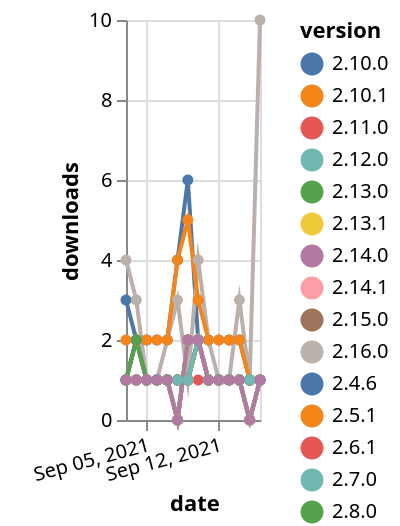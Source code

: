 {"$schema": "https://vega.github.io/schema/vega-lite/v5.json", "description": "A simple bar chart with embedded data.", "data": {"values": [{"date": "2021-09-03", "total": 321, "delta": 1, "version": "2.8.9"}, {"date": "2021-09-04", "total": 323, "delta": 2, "version": "2.8.9"}, {"date": "2021-09-05", "total": 324, "delta": 1, "version": "2.8.9"}, {"date": "2021-09-06", "total": 325, "delta": 1, "version": "2.8.9"}, {"date": "2021-09-07", "total": 326, "delta": 1, "version": "2.8.9"}, {"date": "2021-09-08", "total": 326, "delta": 0, "version": "2.8.9"}, {"date": "2021-09-09", "total": 328, "delta": 2, "version": "2.8.9"}, {"date": "2021-09-10", "total": 330, "delta": 2, "version": "2.8.9"}, {"date": "2021-09-11", "total": 331, "delta": 1, "version": "2.8.9"}, {"date": "2021-09-12", "total": 332, "delta": 1, "version": "2.8.9"}, {"date": "2021-09-13", "total": 333, "delta": 1, "version": "2.8.9"}, {"date": "2021-09-14", "total": 334, "delta": 1, "version": "2.8.9"}, {"date": "2021-09-15", "total": 334, "delta": 0, "version": "2.8.9"}, {"date": "2021-09-16", "total": 335, "delta": 1, "version": "2.8.9"}, {"date": "2021-09-03", "total": 402, "delta": 1, "version": "2.8.6"}, {"date": "2021-09-04", "total": 403, "delta": 1, "version": "2.8.6"}, {"date": "2021-09-05", "total": 404, "delta": 1, "version": "2.8.6"}, {"date": "2021-09-06", "total": 405, "delta": 1, "version": "2.8.6"}, {"date": "2021-09-07", "total": 406, "delta": 1, "version": "2.8.6"}, {"date": "2021-09-08", "total": 406, "delta": 0, "version": "2.8.6"}, {"date": "2021-09-09", "total": 408, "delta": 2, "version": "2.8.6"}, {"date": "2021-09-10", "total": 410, "delta": 2, "version": "2.8.6"}, {"date": "2021-09-11", "total": 411, "delta": 1, "version": "2.8.6"}, {"date": "2021-09-12", "total": 412, "delta": 1, "version": "2.8.6"}, {"date": "2021-09-13", "total": 413, "delta": 1, "version": "2.8.6"}, {"date": "2021-09-14", "total": 414, "delta": 1, "version": "2.8.6"}, {"date": "2021-09-15", "total": 414, "delta": 0, "version": "2.8.6"}, {"date": "2021-09-16", "total": 415, "delta": 1, "version": "2.8.6"}, {"date": "2021-09-03", "total": 204, "delta": 1, "version": "2.8.8"}, {"date": "2021-09-04", "total": 205, "delta": 1, "version": "2.8.8"}, {"date": "2021-09-05", "total": 206, "delta": 1, "version": "2.8.8"}, {"date": "2021-09-06", "total": 207, "delta": 1, "version": "2.8.8"}, {"date": "2021-09-07", "total": 208, "delta": 1, "version": "2.8.8"}, {"date": "2021-09-08", "total": 208, "delta": 0, "version": "2.8.8"}, {"date": "2021-09-09", "total": 210, "delta": 2, "version": "2.8.8"}, {"date": "2021-09-10", "total": 212, "delta": 2, "version": "2.8.8"}, {"date": "2021-09-11", "total": 213, "delta": 1, "version": "2.8.8"}, {"date": "2021-09-12", "total": 214, "delta": 1, "version": "2.8.8"}, {"date": "2021-09-13", "total": 215, "delta": 1, "version": "2.8.8"}, {"date": "2021-09-14", "total": 216, "delta": 1, "version": "2.8.8"}, {"date": "2021-09-15", "total": 216, "delta": 0, "version": "2.8.8"}, {"date": "2021-09-16", "total": 217, "delta": 1, "version": "2.8.8"}, {"date": "2021-09-03", "total": 244, "delta": 1, "version": "2.15.0"}, {"date": "2021-09-04", "total": 245, "delta": 1, "version": "2.15.0"}, {"date": "2021-09-05", "total": 246, "delta": 1, "version": "2.15.0"}, {"date": "2021-09-06", "total": 247, "delta": 1, "version": "2.15.0"}, {"date": "2021-09-07", "total": 248, "delta": 1, "version": "2.15.0"}, {"date": "2021-09-08", "total": 249, "delta": 1, "version": "2.15.0"}, {"date": "2021-09-09", "total": 250, "delta": 1, "version": "2.15.0"}, {"date": "2021-09-10", "total": 252, "delta": 2, "version": "2.15.0"}, {"date": "2021-09-11", "total": 253, "delta": 1, "version": "2.15.0"}, {"date": "2021-09-12", "total": 254, "delta": 1, "version": "2.15.0"}, {"date": "2021-09-13", "total": 255, "delta": 1, "version": "2.15.0"}, {"date": "2021-09-14", "total": 256, "delta": 1, "version": "2.15.0"}, {"date": "2021-09-15", "total": 257, "delta": 1, "version": "2.15.0"}, {"date": "2021-09-16", "total": 258, "delta": 1, "version": "2.15.0"}, {"date": "2021-09-03", "total": 234, "delta": 1, "version": "2.8.7"}, {"date": "2021-09-04", "total": 235, "delta": 1, "version": "2.8.7"}, {"date": "2021-09-05", "total": 236, "delta": 1, "version": "2.8.7"}, {"date": "2021-09-06", "total": 237, "delta": 1, "version": "2.8.7"}, {"date": "2021-09-07", "total": 238, "delta": 1, "version": "2.8.7"}, {"date": "2021-09-08", "total": 238, "delta": 0, "version": "2.8.7"}, {"date": "2021-09-09", "total": 240, "delta": 2, "version": "2.8.7"}, {"date": "2021-09-10", "total": 242, "delta": 2, "version": "2.8.7"}, {"date": "2021-09-11", "total": 243, "delta": 1, "version": "2.8.7"}, {"date": "2021-09-12", "total": 244, "delta": 1, "version": "2.8.7"}, {"date": "2021-09-13", "total": 245, "delta": 1, "version": "2.8.7"}, {"date": "2021-09-14", "total": 246, "delta": 1, "version": "2.8.7"}, {"date": "2021-09-15", "total": 246, "delta": 0, "version": "2.8.7"}, {"date": "2021-09-16", "total": 247, "delta": 1, "version": "2.8.7"}, {"date": "2021-09-03", "total": 341, "delta": 1, "version": "2.11.0"}, {"date": "2021-09-04", "total": 342, "delta": 1, "version": "2.11.0"}, {"date": "2021-09-05", "total": 343, "delta": 1, "version": "2.11.0"}, {"date": "2021-09-06", "total": 344, "delta": 1, "version": "2.11.0"}, {"date": "2021-09-07", "total": 345, "delta": 1, "version": "2.11.0"}, {"date": "2021-09-08", "total": 346, "delta": 1, "version": "2.11.0"}, {"date": "2021-09-09", "total": 347, "delta": 1, "version": "2.11.0"}, {"date": "2021-09-10", "total": 348, "delta": 1, "version": "2.11.0"}, {"date": "2021-09-11", "total": 349, "delta": 1, "version": "2.11.0"}, {"date": "2021-09-12", "total": 350, "delta": 1, "version": "2.11.0"}, {"date": "2021-09-13", "total": 351, "delta": 1, "version": "2.11.0"}, {"date": "2021-09-14", "total": 352, "delta": 1, "version": "2.11.0"}, {"date": "2021-09-15", "total": 353, "delta": 1, "version": "2.11.0"}, {"date": "2021-09-16", "total": 354, "delta": 1, "version": "2.11.0"}, {"date": "2021-09-03", "total": 3120, "delta": 3, "version": "2.4.6"}, {"date": "2021-09-04", "total": 3122, "delta": 2, "version": "2.4.6"}, {"date": "2021-09-05", "total": 3124, "delta": 2, "version": "2.4.6"}, {"date": "2021-09-06", "total": 3126, "delta": 2, "version": "2.4.6"}, {"date": "2021-09-07", "total": 3128, "delta": 2, "version": "2.4.6"}, {"date": "2021-09-08", "total": 3132, "delta": 4, "version": "2.4.6"}, {"date": "2021-09-09", "total": 3138, "delta": 6, "version": "2.4.6"}, {"date": "2021-09-10", "total": 3140, "delta": 2, "version": "2.4.6"}, {"date": "2021-09-11", "total": 3142, "delta": 2, "version": "2.4.6"}, {"date": "2021-09-12", "total": 3144, "delta": 2, "version": "2.4.6"}, {"date": "2021-09-13", "total": 3146, "delta": 2, "version": "2.4.6"}, {"date": "2021-09-14", "total": 3148, "delta": 2, "version": "2.4.6"}, {"date": "2021-09-15", "total": 3149, "delta": 1, "version": "2.4.6"}, {"date": "2021-09-16", "total": 3150, "delta": 1, "version": "2.4.6"}, {"date": "2021-09-03", "total": 664, "delta": 1, "version": "2.6.1"}, {"date": "2021-09-04", "total": 666, "delta": 2, "version": "2.6.1"}, {"date": "2021-09-05", "total": 667, "delta": 1, "version": "2.6.1"}, {"date": "2021-09-06", "total": 668, "delta": 1, "version": "2.6.1"}, {"date": "2021-09-07", "total": 669, "delta": 1, "version": "2.6.1"}, {"date": "2021-09-08", "total": 669, "delta": 0, "version": "2.6.1"}, {"date": "2021-09-09", "total": 671, "delta": 2, "version": "2.6.1"}, {"date": "2021-09-10", "total": 673, "delta": 2, "version": "2.6.1"}, {"date": "2021-09-11", "total": 674, "delta": 1, "version": "2.6.1"}, {"date": "2021-09-12", "total": 675, "delta": 1, "version": "2.6.1"}, {"date": "2021-09-13", "total": 676, "delta": 1, "version": "2.6.1"}, {"date": "2021-09-14", "total": 677, "delta": 1, "version": "2.6.1"}, {"date": "2021-09-15", "total": 677, "delta": 0, "version": "2.6.1"}, {"date": "2021-09-16", "total": 678, "delta": 1, "version": "2.6.1"}, {"date": "2021-09-03", "total": 275, "delta": 1, "version": "2.13.1"}, {"date": "2021-09-04", "total": 276, "delta": 1, "version": "2.13.1"}, {"date": "2021-09-05", "total": 277, "delta": 1, "version": "2.13.1"}, {"date": "2021-09-06", "total": 278, "delta": 1, "version": "2.13.1"}, {"date": "2021-09-07", "total": 279, "delta": 1, "version": "2.13.1"}, {"date": "2021-09-08", "total": 280, "delta": 1, "version": "2.13.1"}, {"date": "2021-09-09", "total": 281, "delta": 1, "version": "2.13.1"}, {"date": "2021-09-10", "total": 283, "delta": 2, "version": "2.13.1"}, {"date": "2021-09-11", "total": 284, "delta": 1, "version": "2.13.1"}, {"date": "2021-09-12", "total": 285, "delta": 1, "version": "2.13.1"}, {"date": "2021-09-13", "total": 286, "delta": 1, "version": "2.13.1"}, {"date": "2021-09-14", "total": 287, "delta": 1, "version": "2.13.1"}, {"date": "2021-09-15", "total": 288, "delta": 1, "version": "2.13.1"}, {"date": "2021-09-16", "total": 289, "delta": 1, "version": "2.13.1"}, {"date": "2021-09-03", "total": 174, "delta": 1, "version": "2.10.1"}, {"date": "2021-09-04", "total": 175, "delta": 1, "version": "2.10.1"}, {"date": "2021-09-05", "total": 176, "delta": 1, "version": "2.10.1"}, {"date": "2021-09-06", "total": 177, "delta": 1, "version": "2.10.1"}, {"date": "2021-09-07", "total": 178, "delta": 1, "version": "2.10.1"}, {"date": "2021-09-08", "total": 179, "delta": 1, "version": "2.10.1"}, {"date": "2021-09-09", "total": 180, "delta": 1, "version": "2.10.1"}, {"date": "2021-09-10", "total": 182, "delta": 2, "version": "2.10.1"}, {"date": "2021-09-11", "total": 183, "delta": 1, "version": "2.10.1"}, {"date": "2021-09-12", "total": 184, "delta": 1, "version": "2.10.1"}, {"date": "2021-09-13", "total": 185, "delta": 1, "version": "2.10.1"}, {"date": "2021-09-14", "total": 186, "delta": 1, "version": "2.10.1"}, {"date": "2021-09-15", "total": 187, "delta": 1, "version": "2.10.1"}, {"date": "2021-09-16", "total": 188, "delta": 1, "version": "2.10.1"}, {"date": "2021-09-03", "total": 498, "delta": 1, "version": "2.9.0"}, {"date": "2021-09-04", "total": 499, "delta": 1, "version": "2.9.0"}, {"date": "2021-09-05", "total": 500, "delta": 1, "version": "2.9.0"}, {"date": "2021-09-06", "total": 501, "delta": 1, "version": "2.9.0"}, {"date": "2021-09-07", "total": 502, "delta": 1, "version": "2.9.0"}, {"date": "2021-09-08", "total": 502, "delta": 0, "version": "2.9.0"}, {"date": "2021-09-09", "total": 504, "delta": 2, "version": "2.9.0"}, {"date": "2021-09-10", "total": 506, "delta": 2, "version": "2.9.0"}, {"date": "2021-09-11", "total": 507, "delta": 1, "version": "2.9.0"}, {"date": "2021-09-12", "total": 508, "delta": 1, "version": "2.9.0"}, {"date": "2021-09-13", "total": 509, "delta": 1, "version": "2.9.0"}, {"date": "2021-09-14", "total": 510, "delta": 1, "version": "2.9.0"}, {"date": "2021-09-15", "total": 510, "delta": 0, "version": "2.9.0"}, {"date": "2021-09-16", "total": 511, "delta": 1, "version": "2.9.0"}, {"date": "2021-09-03", "total": 347, "delta": 4, "version": "2.16.0"}, {"date": "2021-09-04", "total": 350, "delta": 3, "version": "2.16.0"}, {"date": "2021-09-05", "total": 351, "delta": 1, "version": "2.16.0"}, {"date": "2021-09-06", "total": 352, "delta": 1, "version": "2.16.0"}, {"date": "2021-09-07", "total": 354, "delta": 2, "version": "2.16.0"}, {"date": "2021-09-08", "total": 357, "delta": 3, "version": "2.16.0"}, {"date": "2021-09-09", "total": 358, "delta": 1, "version": "2.16.0"}, {"date": "2021-09-10", "total": 362, "delta": 4, "version": "2.16.0"}, {"date": "2021-09-11", "total": 364, "delta": 2, "version": "2.16.0"}, {"date": "2021-09-12", "total": 365, "delta": 1, "version": "2.16.0"}, {"date": "2021-09-13", "total": 366, "delta": 1, "version": "2.16.0"}, {"date": "2021-09-14", "total": 369, "delta": 3, "version": "2.16.0"}, {"date": "2021-09-15", "total": 370, "delta": 1, "version": "2.16.0"}, {"date": "2021-09-16", "total": 380, "delta": 10, "version": "2.16.0"}, {"date": "2021-09-03", "total": 3153, "delta": 2, "version": "2.5.1"}, {"date": "2021-09-04", "total": 3155, "delta": 2, "version": "2.5.1"}, {"date": "2021-09-05", "total": 3157, "delta": 2, "version": "2.5.1"}, {"date": "2021-09-06", "total": 3159, "delta": 2, "version": "2.5.1"}, {"date": "2021-09-07", "total": 3161, "delta": 2, "version": "2.5.1"}, {"date": "2021-09-08", "total": 3165, "delta": 4, "version": "2.5.1"}, {"date": "2021-09-09", "total": 3170, "delta": 5, "version": "2.5.1"}, {"date": "2021-09-10", "total": 3173, "delta": 3, "version": "2.5.1"}, {"date": "2021-09-11", "total": 3175, "delta": 2, "version": "2.5.1"}, {"date": "2021-09-12", "total": 3177, "delta": 2, "version": "2.5.1"}, {"date": "2021-09-13", "total": 3179, "delta": 2, "version": "2.5.1"}, {"date": "2021-09-14", "total": 3181, "delta": 2, "version": "2.5.1"}, {"date": "2021-09-15", "total": 3182, "delta": 1, "version": "2.5.1"}, {"date": "2021-09-16", "total": 3183, "delta": 1, "version": "2.5.1"}, {"date": "2021-09-03", "total": 1338, "delta": 1, "version": "2.8.0"}, {"date": "2021-09-04", "total": 1339, "delta": 1, "version": "2.8.0"}, {"date": "2021-09-05", "total": 1340, "delta": 1, "version": "2.8.0"}, {"date": "2021-09-06", "total": 1341, "delta": 1, "version": "2.8.0"}, {"date": "2021-09-07", "total": 1342, "delta": 1, "version": "2.8.0"}, {"date": "2021-09-08", "total": 1342, "delta": 0, "version": "2.8.0"}, {"date": "2021-09-09", "total": 1344, "delta": 2, "version": "2.8.0"}, {"date": "2021-09-10", "total": 1346, "delta": 2, "version": "2.8.0"}, {"date": "2021-09-11", "total": 1347, "delta": 1, "version": "2.8.0"}, {"date": "2021-09-12", "total": 1348, "delta": 1, "version": "2.8.0"}, {"date": "2021-09-13", "total": 1349, "delta": 1, "version": "2.8.0"}, {"date": "2021-09-14", "total": 1350, "delta": 1, "version": "2.8.0"}, {"date": "2021-09-15", "total": 1350, "delta": 0, "version": "2.8.0"}, {"date": "2021-09-16", "total": 1351, "delta": 1, "version": "2.8.0"}, {"date": "2021-09-03", "total": 192, "delta": 1, "version": "2.14.1"}, {"date": "2021-09-04", "total": 194, "delta": 2, "version": "2.14.1"}, {"date": "2021-09-05", "total": 195, "delta": 1, "version": "2.14.1"}, {"date": "2021-09-06", "total": 196, "delta": 1, "version": "2.14.1"}, {"date": "2021-09-07", "total": 197, "delta": 1, "version": "2.14.1"}, {"date": "2021-09-08", "total": 198, "delta": 1, "version": "2.14.1"}, {"date": "2021-09-09", "total": 199, "delta": 1, "version": "2.14.1"}, {"date": "2021-09-10", "total": 201, "delta": 2, "version": "2.14.1"}, {"date": "2021-09-11", "total": 202, "delta": 1, "version": "2.14.1"}, {"date": "2021-09-12", "total": 203, "delta": 1, "version": "2.14.1"}, {"date": "2021-09-13", "total": 204, "delta": 1, "version": "2.14.1"}, {"date": "2021-09-14", "total": 205, "delta": 1, "version": "2.14.1"}, {"date": "2021-09-15", "total": 206, "delta": 1, "version": "2.14.1"}, {"date": "2021-09-16", "total": 207, "delta": 1, "version": "2.14.1"}, {"date": "2021-09-03", "total": 168, "delta": 1, "version": "2.10.0"}, {"date": "2021-09-04", "total": 170, "delta": 2, "version": "2.10.0"}, {"date": "2021-09-05", "total": 171, "delta": 1, "version": "2.10.0"}, {"date": "2021-09-06", "total": 172, "delta": 1, "version": "2.10.0"}, {"date": "2021-09-07", "total": 173, "delta": 1, "version": "2.10.0"}, {"date": "2021-09-08", "total": 174, "delta": 1, "version": "2.10.0"}, {"date": "2021-09-09", "total": 175, "delta": 1, "version": "2.10.0"}, {"date": "2021-09-10", "total": 177, "delta": 2, "version": "2.10.0"}, {"date": "2021-09-11", "total": 178, "delta": 1, "version": "2.10.0"}, {"date": "2021-09-12", "total": 179, "delta": 1, "version": "2.10.0"}, {"date": "2021-09-13", "total": 180, "delta": 1, "version": "2.10.0"}, {"date": "2021-09-14", "total": 181, "delta": 1, "version": "2.10.0"}, {"date": "2021-09-15", "total": 182, "delta": 1, "version": "2.10.0"}, {"date": "2021-09-16", "total": 183, "delta": 1, "version": "2.10.0"}, {"date": "2021-09-03", "total": 275, "delta": 1, "version": "2.8.4"}, {"date": "2021-09-04", "total": 276, "delta": 1, "version": "2.8.4"}, {"date": "2021-09-05", "total": 277, "delta": 1, "version": "2.8.4"}, {"date": "2021-09-06", "total": 278, "delta": 1, "version": "2.8.4"}, {"date": "2021-09-07", "total": 279, "delta": 1, "version": "2.8.4"}, {"date": "2021-09-08", "total": 279, "delta": 0, "version": "2.8.4"}, {"date": "2021-09-09", "total": 281, "delta": 2, "version": "2.8.4"}, {"date": "2021-09-10", "total": 283, "delta": 2, "version": "2.8.4"}, {"date": "2021-09-11", "total": 284, "delta": 1, "version": "2.8.4"}, {"date": "2021-09-12", "total": 285, "delta": 1, "version": "2.8.4"}, {"date": "2021-09-13", "total": 286, "delta": 1, "version": "2.8.4"}, {"date": "2021-09-14", "total": 287, "delta": 1, "version": "2.8.4"}, {"date": "2021-09-15", "total": 287, "delta": 0, "version": "2.8.4"}, {"date": "2021-09-16", "total": 288, "delta": 1, "version": "2.8.4"}, {"date": "2021-09-03", "total": 362, "delta": 1, "version": "2.7.0"}, {"date": "2021-09-04", "total": 363, "delta": 1, "version": "2.7.0"}, {"date": "2021-09-05", "total": 364, "delta": 1, "version": "2.7.0"}, {"date": "2021-09-06", "total": 365, "delta": 1, "version": "2.7.0"}, {"date": "2021-09-07", "total": 366, "delta": 1, "version": "2.7.0"}, {"date": "2021-09-08", "total": 366, "delta": 0, "version": "2.7.0"}, {"date": "2021-09-09", "total": 368, "delta": 2, "version": "2.7.0"}, {"date": "2021-09-10", "total": 370, "delta": 2, "version": "2.7.0"}, {"date": "2021-09-11", "total": 371, "delta": 1, "version": "2.7.0"}, {"date": "2021-09-12", "total": 372, "delta": 1, "version": "2.7.0"}, {"date": "2021-09-13", "total": 373, "delta": 1, "version": "2.7.0"}, {"date": "2021-09-14", "total": 374, "delta": 1, "version": "2.7.0"}, {"date": "2021-09-15", "total": 374, "delta": 0, "version": "2.7.0"}, {"date": "2021-09-16", "total": 375, "delta": 1, "version": "2.7.0"}, {"date": "2021-09-03", "total": 145, "delta": 1, "version": "2.14.0"}, {"date": "2021-09-04", "total": 146, "delta": 1, "version": "2.14.0"}, {"date": "2021-09-05", "total": 147, "delta": 1, "version": "2.14.0"}, {"date": "2021-09-06", "total": 148, "delta": 1, "version": "2.14.0"}, {"date": "2021-09-07", "total": 149, "delta": 1, "version": "2.14.0"}, {"date": "2021-09-08", "total": 150, "delta": 1, "version": "2.14.0"}, {"date": "2021-09-09", "total": 151, "delta": 1, "version": "2.14.0"}, {"date": "2021-09-10", "total": 153, "delta": 2, "version": "2.14.0"}, {"date": "2021-09-11", "total": 154, "delta": 1, "version": "2.14.0"}, {"date": "2021-09-12", "total": 155, "delta": 1, "version": "2.14.0"}, {"date": "2021-09-13", "total": 156, "delta": 1, "version": "2.14.0"}, {"date": "2021-09-14", "total": 157, "delta": 1, "version": "2.14.0"}, {"date": "2021-09-15", "total": 158, "delta": 1, "version": "2.14.0"}, {"date": "2021-09-16", "total": 159, "delta": 1, "version": "2.14.0"}, {"date": "2021-09-03", "total": 140, "delta": 1, "version": "2.13.0"}, {"date": "2021-09-04", "total": 142, "delta": 2, "version": "2.13.0"}, {"date": "2021-09-05", "total": 143, "delta": 1, "version": "2.13.0"}, {"date": "2021-09-06", "total": 144, "delta": 1, "version": "2.13.0"}, {"date": "2021-09-07", "total": 145, "delta": 1, "version": "2.13.0"}, {"date": "2021-09-08", "total": 146, "delta": 1, "version": "2.13.0"}, {"date": "2021-09-09", "total": 147, "delta": 1, "version": "2.13.0"}, {"date": "2021-09-10", "total": 149, "delta": 2, "version": "2.13.0"}, {"date": "2021-09-11", "total": 150, "delta": 1, "version": "2.13.0"}, {"date": "2021-09-12", "total": 151, "delta": 1, "version": "2.13.0"}, {"date": "2021-09-13", "total": 152, "delta": 1, "version": "2.13.0"}, {"date": "2021-09-14", "total": 153, "delta": 1, "version": "2.13.0"}, {"date": "2021-09-15", "total": 154, "delta": 1, "version": "2.13.0"}, {"date": "2021-09-16", "total": 155, "delta": 1, "version": "2.13.0"}, {"date": "2021-09-03", "total": 269, "delta": 1, "version": "2.12.0"}, {"date": "2021-09-04", "total": 270, "delta": 1, "version": "2.12.0"}, {"date": "2021-09-05", "total": 271, "delta": 1, "version": "2.12.0"}, {"date": "2021-09-06", "total": 272, "delta": 1, "version": "2.12.0"}, {"date": "2021-09-07", "total": 273, "delta": 1, "version": "2.12.0"}, {"date": "2021-09-08", "total": 274, "delta": 1, "version": "2.12.0"}, {"date": "2021-09-09", "total": 275, "delta": 1, "version": "2.12.0"}, {"date": "2021-09-10", "total": 277, "delta": 2, "version": "2.12.0"}, {"date": "2021-09-11", "total": 278, "delta": 1, "version": "2.12.0"}, {"date": "2021-09-12", "total": 279, "delta": 1, "version": "2.12.0"}, {"date": "2021-09-13", "total": 280, "delta": 1, "version": "2.12.0"}, {"date": "2021-09-14", "total": 281, "delta": 1, "version": "2.12.0"}, {"date": "2021-09-15", "total": 282, "delta": 1, "version": "2.12.0"}, {"date": "2021-09-16", "total": 283, "delta": 1, "version": "2.12.0"}, {"date": "2021-09-03", "total": 240, "delta": 1, "version": "2.8.5"}, {"date": "2021-09-04", "total": 241, "delta": 1, "version": "2.8.5"}, {"date": "2021-09-05", "total": 242, "delta": 1, "version": "2.8.5"}, {"date": "2021-09-06", "total": 243, "delta": 1, "version": "2.8.5"}, {"date": "2021-09-07", "total": 244, "delta": 1, "version": "2.8.5"}, {"date": "2021-09-08", "total": 244, "delta": 0, "version": "2.8.5"}, {"date": "2021-09-09", "total": 246, "delta": 2, "version": "2.8.5"}, {"date": "2021-09-10", "total": 248, "delta": 2, "version": "2.8.5"}, {"date": "2021-09-11", "total": 249, "delta": 1, "version": "2.8.5"}, {"date": "2021-09-12", "total": 250, "delta": 1, "version": "2.8.5"}, {"date": "2021-09-13", "total": 251, "delta": 1, "version": "2.8.5"}, {"date": "2021-09-14", "total": 252, "delta": 1, "version": "2.8.5"}, {"date": "2021-09-15", "total": 252, "delta": 0, "version": "2.8.5"}, {"date": "2021-09-16", "total": 253, "delta": 1, "version": "2.8.5"}]}, "width": "container", "mark": {"type": "line", "point": {"filled": true}}, "encoding": {"x": {"field": "date", "type": "temporal", "timeUnit": "yearmonthdate", "title": "date", "axis": {"labelAngle": -15}}, "y": {"field": "delta", "type": "quantitative", "title": "downloads"}, "color": {"field": "version", "type": "nominal"}, "tooltip": {"field": "delta"}}}